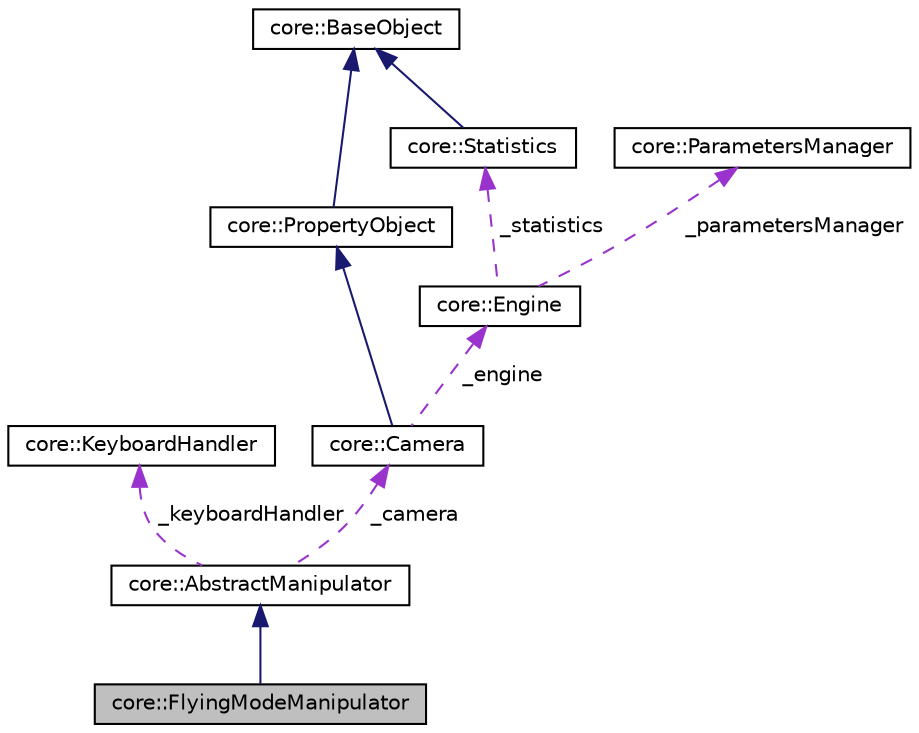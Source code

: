 digraph "core::FlyingModeManipulator"
{
 // LATEX_PDF_SIZE
  edge [fontname="Helvetica",fontsize="10",labelfontname="Helvetica",labelfontsize="10"];
  node [fontname="Helvetica",fontsize="10",shape=record];
  Node1 [label="core::FlyingModeManipulator",height=0.2,width=0.4,color="black", fillcolor="grey75", style="filled", fontcolor="black",tooltip=" "];
  Node2 -> Node1 [dir="back",color="midnightblue",fontsize="10",style="solid",fontname="Helvetica"];
  Node2 [label="core::AbstractManipulator",height=0.2,width=0.4,color="black", fillcolor="white", style="filled",URL="$dc/df9/classcore_1_1AbstractManipulator.html",tooltip=" "];
  Node3 -> Node2 [dir="back",color="darkorchid3",fontsize="10",style="dashed",label=" _keyboardHandler" ,fontname="Helvetica"];
  Node3 [label="core::KeyboardHandler",height=0.2,width=0.4,color="black", fillcolor="white", style="filled",URL="$d4/d89/classcore_1_1KeyboardHandler.html",tooltip="The KeyboardHandler class manages keyboard shortcuts and special keys."];
  Node4 -> Node2 [dir="back",color="darkorchid3",fontsize="10",style="dashed",label=" _camera" ,fontname="Helvetica"];
  Node4 [label="core::Camera",height=0.2,width=0.4,color="black", fillcolor="white", style="filled",URL="$d6/da7/classcore_1_1Camera.html",tooltip="The Camera class is an abstract interface for a camera in a 3D graphics application...."];
  Node5 -> Node4 [dir="back",color="midnightblue",fontsize="10",style="solid",fontname="Helvetica"];
  Node5 [label="core::PropertyObject",height=0.2,width=0.4,color="black", fillcolor="white", style="filled",URL="$d7/d67/classcore_1_1PropertyObject.html",tooltip=" "];
  Node6 -> Node5 [dir="back",color="midnightblue",fontsize="10",style="solid",fontname="Helvetica"];
  Node6 [label="core::BaseObject",height=0.2,width=0.4,color="black", fillcolor="white", style="filled",URL="$d1/dc6/classcore_1_1BaseObject.html",tooltip=" "];
  Node7 -> Node4 [dir="back",color="darkorchid3",fontsize="10",style="dashed",label=" _engine" ,fontname="Helvetica"];
  Node7 [label="core::Engine",height=0.2,width=0.4,color="black", fillcolor="white", style="filled",URL="$d8/dab/classcore_1_1Engine.html",tooltip="Provides an abstract implementation of a ray-tracing engine."];
  Node8 -> Node7 [dir="back",color="darkorchid3",fontsize="10",style="dashed",label=" _parametersManager" ,fontname="Helvetica"];
  Node8 [label="core::ParametersManager",height=0.2,width=0.4,color="black", fillcolor="white", style="filled",URL="$dc/d04/classcore_1_1ParametersManager.html",tooltip=" "];
  Node9 -> Node7 [dir="back",color="darkorchid3",fontsize="10",style="dashed",label=" _statistics" ,fontname="Helvetica"];
  Node9 [label="core::Statistics",height=0.2,width=0.4,color="black", fillcolor="white", style="filled",URL="$d6/d7e/classcore_1_1Statistics.html",tooltip=" "];
  Node6 -> Node9 [dir="back",color="midnightblue",fontsize="10",style="solid",fontname="Helvetica"];
}
